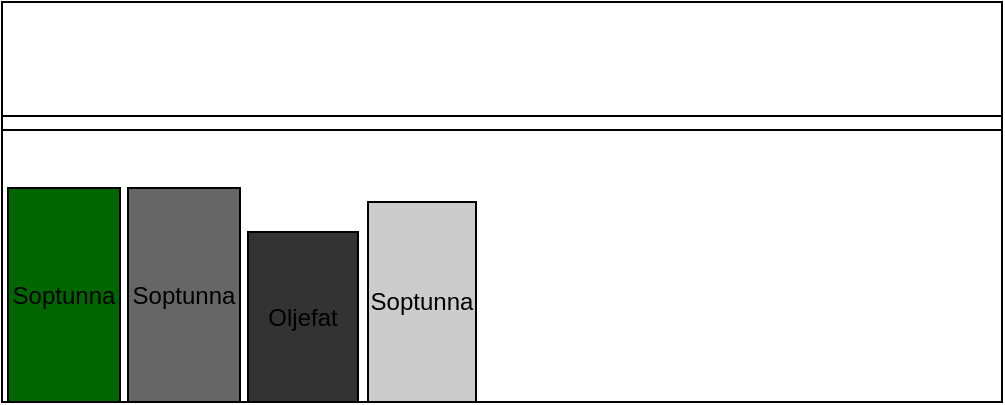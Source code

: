 <mxfile version="24.7.16">
  <diagram name="Sida-1" id="Avd2UuJ078-vsjvyL1Ew">
    <mxGraphModel dx="724" dy="392" grid="1" gridSize="10" guides="1" tooltips="1" connect="1" arrows="1" fold="1" page="1" pageScale="1" pageWidth="827" pageHeight="1169" math="0" shadow="0">
      <root>
        <mxCell id="0" />
        <mxCell id="1" parent="0" />
        <mxCell id="B51JoAVoWB4f_Y3xYSjh-1" value="" style="rounded=0;whiteSpace=wrap;html=1;" vertex="1" parent="1">
          <mxGeometry x="120" y="160" width="500" height="200" as="geometry" />
        </mxCell>
        <mxCell id="B51JoAVoWB4f_Y3xYSjh-2" value="Soptunna" style="rounded=0;whiteSpace=wrap;html=1;fillColor=#006600;" vertex="1" parent="1">
          <mxGeometry x="123" y="253" width="56" height="107" as="geometry" />
        </mxCell>
        <mxCell id="B51JoAVoWB4f_Y3xYSjh-3" value="Oljefat" style="rounded=0;whiteSpace=wrap;html=1;fillColor=#333333;" vertex="1" parent="1">
          <mxGeometry x="243" y="275" width="55" height="85" as="geometry" />
        </mxCell>
        <mxCell id="B51JoAVoWB4f_Y3xYSjh-4" value="Soptunna" style="rounded=0;whiteSpace=wrap;html=1;fillColor=#CCCCCC;gradientColor=none;glass=0;shadow=0;labelBackgroundColor=none;" vertex="1" parent="1">
          <mxGeometry x="303" y="260" width="54" height="100" as="geometry" />
        </mxCell>
        <mxCell id="B51JoAVoWB4f_Y3xYSjh-5" value="Soptunna" style="rounded=0;whiteSpace=wrap;html=1;fillColor=#666666;" vertex="1" parent="1">
          <mxGeometry x="183" y="253" width="56" height="107" as="geometry" />
        </mxCell>
        <mxCell id="B51JoAVoWB4f_Y3xYSjh-6" value="" style="rounded=0;whiteSpace=wrap;html=1;" vertex="1" parent="1">
          <mxGeometry x="120" y="217" width="500" height="7" as="geometry" />
        </mxCell>
      </root>
    </mxGraphModel>
  </diagram>
</mxfile>
